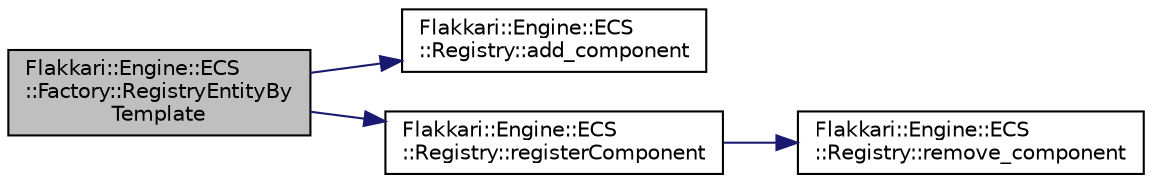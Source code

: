 digraph "Flakkari::Engine::ECS::Factory::RegistryEntityByTemplate"
{
 // LATEX_PDF_SIZE
  edge [fontname="Helvetica",fontsize="10",labelfontname="Helvetica",labelfontsize="10"];
  node [fontname="Helvetica",fontsize="10",shape=record];
  rankdir="LR";
  Node1 [label="Flakkari::Engine::ECS\l::Factory::RegistryEntityBy\lTemplate",height=0.2,width=0.4,color="black", fillcolor="grey75", style="filled", fontcolor="black",tooltip="Add an entity to the registry based on a template JSON."];
  Node1 -> Node2 [color="midnightblue",fontsize="10",style="solid",fontname="Helvetica"];
  Node2 [label="Flakkari::Engine::ECS\l::Registry::add_component",height=0.2,width=0.4,color="black", fillcolor="white", style="filled",URL="$d3/d58/classFlakkari_1_1Engine_1_1ECS_1_1Registry.html#abf95714c43fe09a1a01e7d3fffe27124",tooltip="Get the component from an entity."];
  Node1 -> Node3 [color="midnightblue",fontsize="10",style="solid",fontname="Helvetica"];
  Node3 [label="Flakkari::Engine::ECS\l::Registry::registerComponent",height=0.2,width=0.4,color="black", fillcolor="white", style="filled",URL="$d3/d58/classFlakkari_1_1Engine_1_1ECS_1_1Registry.html#a2faf0cdffea734942a5b964496cf6755",tooltip="Get the component from an entity."];
  Node3 -> Node4 [color="midnightblue",fontsize="10",style="solid",fontname="Helvetica"];
  Node4 [label="Flakkari::Engine::ECS\l::Registry::remove_component",height=0.2,width=0.4,color="black", fillcolor="white", style="filled",URL="$d3/d58/classFlakkari_1_1Engine_1_1ECS_1_1Registry.html#afec03d0edf17b2ad7098604ae70d0f33",tooltip="Remove a component from an entity in the registry."];
}
